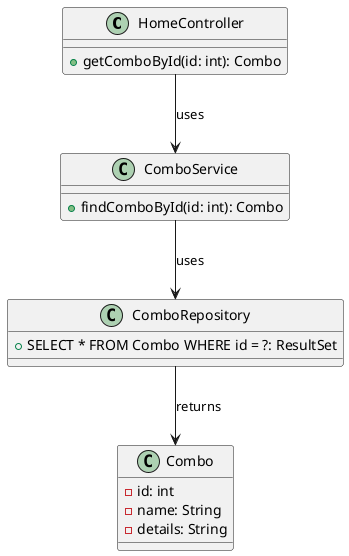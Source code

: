 @startuml
class HomeController {
    +getComboById(id: int): Combo
}

class ComboService {
    +findComboById(id: int): Combo
}

class ComboRepository {
    +SELECT * FROM Combo WHERE id = ?: ResultSet
}

class Combo {
    -id: int
    -name: String
    -details: String
}

HomeController --> ComboService : uses
ComboService --> ComboRepository : uses
ComboRepository --> Combo : returns
@enduml
